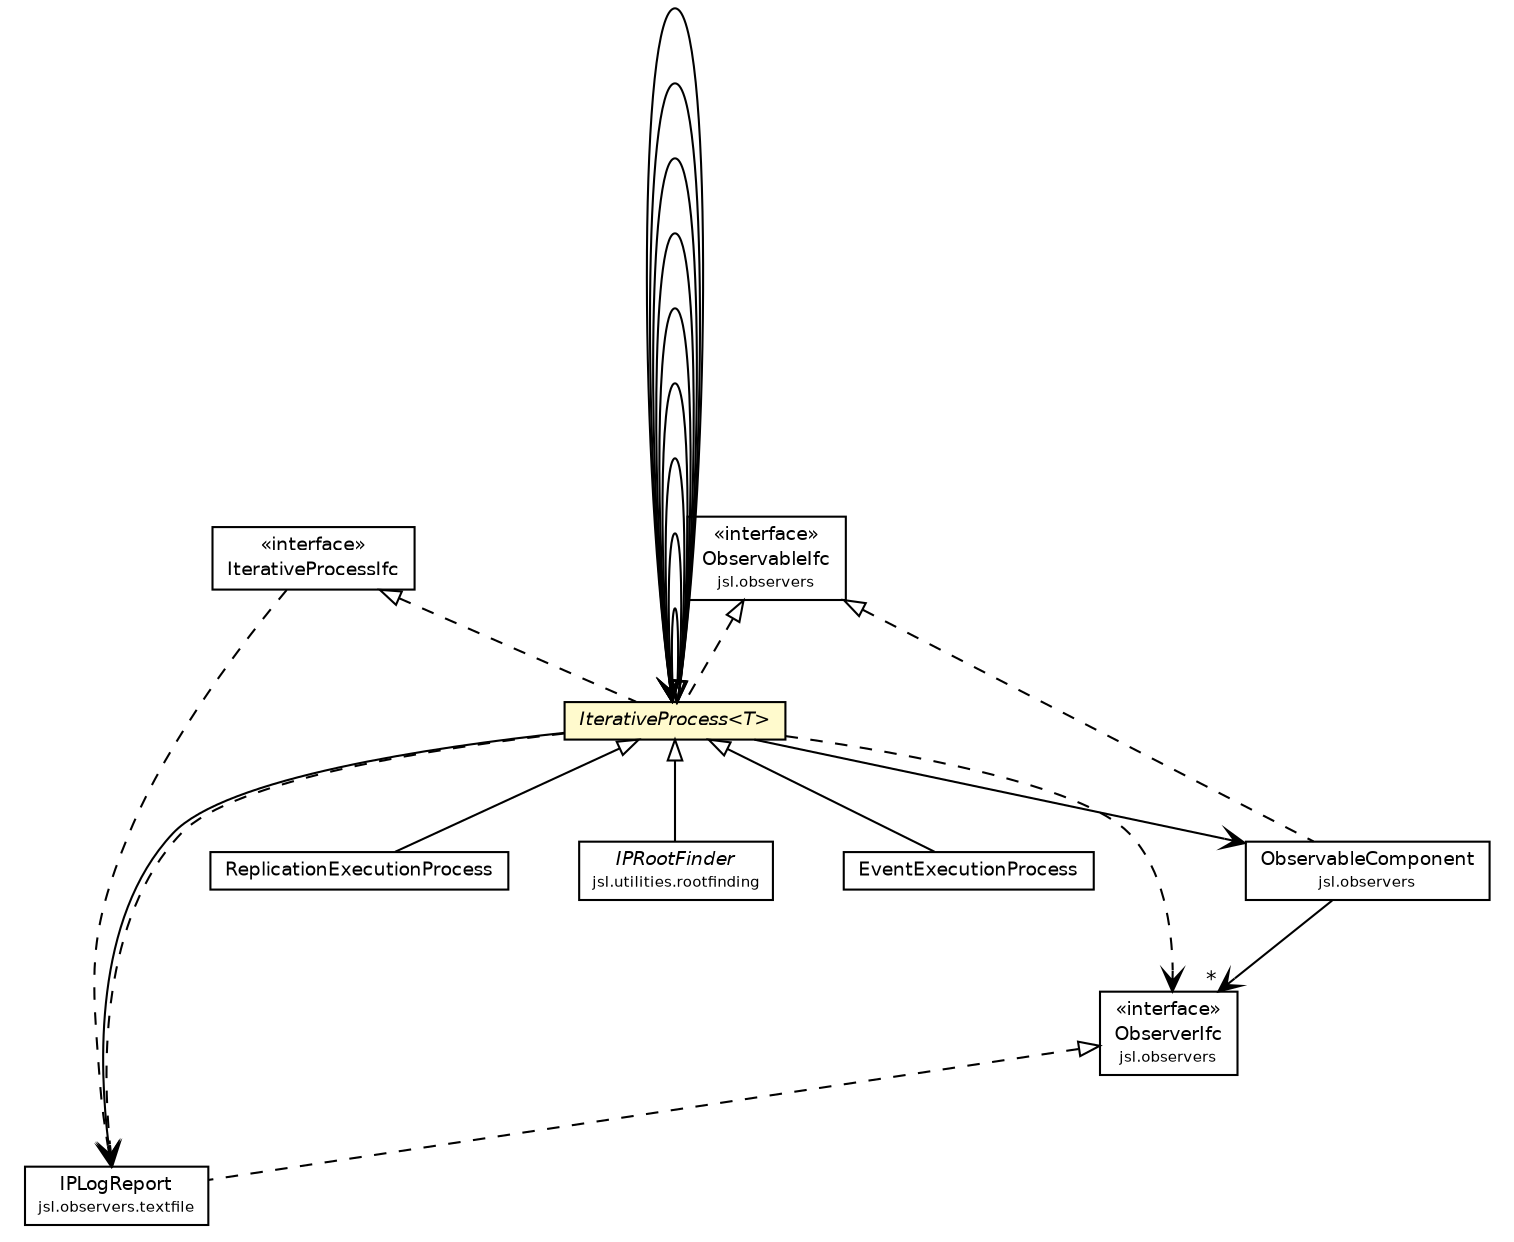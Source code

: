 #!/usr/local/bin/dot
#
# Class diagram 
# Generated by UMLGraph version 5.4 (http://www.umlgraph.org/)
#

digraph G {
	edge [fontname="Helvetica",fontsize=10,labelfontname="Helvetica",labelfontsize=10];
	node [fontname="Helvetica",fontsize=10,shape=plaintext];
	nodesep=0.25;
	ranksep=0.5;
	// jsl.modeling.Simulation.ReplicationExecutionProcess
	c106260 [label=<<table title="jsl.modeling.Simulation.ReplicationExecutionProcess" border="0" cellborder="1" cellspacing="0" cellpadding="2" port="p" href="./Simulation.ReplicationExecutionProcess.html">
		<tr><td><table border="0" cellspacing="0" cellpadding="1">
<tr><td align="center" balign="center"> ReplicationExecutionProcess </td></tr>
		</table></td></tr>
		</table>>, URL="./Simulation.ReplicationExecutionProcess.html", fontname="Helvetica", fontcolor="black", fontsize=9.0];
	// jsl.modeling.IterativeProcessIfc
	c106274 [label=<<table title="jsl.modeling.IterativeProcessIfc" border="0" cellborder="1" cellspacing="0" cellpadding="2" port="p" href="./IterativeProcessIfc.html">
		<tr><td><table border="0" cellspacing="0" cellpadding="1">
<tr><td align="center" balign="center"> &#171;interface&#187; </td></tr>
<tr><td align="center" balign="center"> IterativeProcessIfc </td></tr>
		</table></td></tr>
		</table>>, URL="./IterativeProcessIfc.html", fontname="Helvetica", fontcolor="black", fontsize=9.0];
	// jsl.modeling.IterativeProcess<T>
	c106275 [label=<<table title="jsl.modeling.IterativeProcess" border="0" cellborder="1" cellspacing="0" cellpadding="2" port="p" bgcolor="lemonChiffon" href="./IterativeProcess.html">
		<tr><td><table border="0" cellspacing="0" cellpadding="1">
<tr><td align="center" balign="center"><font face="Helvetica-Oblique"> IterativeProcess&lt;T&gt; </font></td></tr>
		</table></td></tr>
		</table>>, URL="./IterativeProcess.html", fontname="Helvetica", fontcolor="black", fontsize=9.0];
	// jsl.modeling.Executive.EventExecutionProcess
	c106281 [label=<<table title="jsl.modeling.Executive.EventExecutionProcess" border="0" cellborder="1" cellspacing="0" cellpadding="2" port="p" href="./Executive.EventExecutionProcess.html">
		<tr><td><table border="0" cellspacing="0" cellpadding="1">
<tr><td align="center" balign="center"> EventExecutionProcess </td></tr>
		</table></td></tr>
		</table>>, URL="./Executive.EventExecutionProcess.html", fontname="Helvetica", fontcolor="black", fontsize=9.0];
	// jsl.observers.ObserverIfc
	c106537 [label=<<table title="jsl.observers.ObserverIfc" border="0" cellborder="1" cellspacing="0" cellpadding="2" port="p" href="../observers/ObserverIfc.html">
		<tr><td><table border="0" cellspacing="0" cellpadding="1">
<tr><td align="center" balign="center"> &#171;interface&#187; </td></tr>
<tr><td align="center" balign="center"> ObserverIfc </td></tr>
<tr><td align="center" balign="center"><font point-size="7.0"> jsl.observers </font></td></tr>
		</table></td></tr>
		</table>>, URL="../observers/ObserverIfc.html", fontname="Helvetica", fontcolor="black", fontsize=9.0];
	// jsl.observers.ObservableIfc
	c106538 [label=<<table title="jsl.observers.ObservableIfc" border="0" cellborder="1" cellspacing="0" cellpadding="2" port="p" href="../observers/ObservableIfc.html">
		<tr><td><table border="0" cellspacing="0" cellpadding="1">
<tr><td align="center" balign="center"> &#171;interface&#187; </td></tr>
<tr><td align="center" balign="center"> ObservableIfc </td></tr>
<tr><td align="center" balign="center"><font point-size="7.0"> jsl.observers </font></td></tr>
		</table></td></tr>
		</table>>, URL="../observers/ObservableIfc.html", fontname="Helvetica", fontcolor="black", fontsize=9.0];
	// jsl.observers.ObservableComponent
	c106539 [label=<<table title="jsl.observers.ObservableComponent" border="0" cellborder="1" cellspacing="0" cellpadding="2" port="p" href="../observers/ObservableComponent.html">
		<tr><td><table border="0" cellspacing="0" cellpadding="1">
<tr><td align="center" balign="center"> ObservableComponent </td></tr>
<tr><td align="center" balign="center"><font point-size="7.0"> jsl.observers </font></td></tr>
		</table></td></tr>
		</table>>, URL="../observers/ObservableComponent.html", fontname="Helvetica", fontcolor="black", fontsize=9.0];
	// jsl.observers.textfile.IPLogReport
	c106554 [label=<<table title="jsl.observers.textfile.IPLogReport" border="0" cellborder="1" cellspacing="0" cellpadding="2" port="p" href="../observers/textfile/IPLogReport.html">
		<tr><td><table border="0" cellspacing="0" cellpadding="1">
<tr><td align="center" balign="center"> IPLogReport </td></tr>
<tr><td align="center" balign="center"><font point-size="7.0"> jsl.observers.textfile </font></td></tr>
		</table></td></tr>
		</table>>, URL="../observers/textfile/IPLogReport.html", fontname="Helvetica", fontcolor="black", fontsize=9.0];
	// jsl.utilities.rootfinding.IPRootFinder
	c106693 [label=<<table title="jsl.utilities.rootfinding.IPRootFinder" border="0" cellborder="1" cellspacing="0" cellpadding="2" port="p" href="../utilities/rootfinding/IPRootFinder.html">
		<tr><td><table border="0" cellspacing="0" cellpadding="1">
<tr><td align="center" balign="center"><font face="Helvetica-Oblique"> IPRootFinder </font></td></tr>
<tr><td align="center" balign="center"><font point-size="7.0"> jsl.utilities.rootfinding </font></td></tr>
		</table></td></tr>
		</table>>, URL="../utilities/rootfinding/IPRootFinder.html", fontname="Helvetica", fontcolor="black", fontsize=9.0];
	//jsl.modeling.Simulation.ReplicationExecutionProcess extends jsl.modeling.IterativeProcess<jsl.modeling.Executive>
	c106275:p -> c106260:p [dir=back,arrowtail=empty];
	//jsl.modeling.IterativeProcess<T> implements jsl.observers.ObservableIfc
	c106538:p -> c106275:p [dir=back,arrowtail=empty,style=dashed];
	//jsl.modeling.IterativeProcess<T> implements jsl.modeling.IterativeProcessIfc
	c106274:p -> c106275:p [dir=back,arrowtail=empty,style=dashed];
	//jsl.modeling.IterativeProcess<T>.Created extends jsl.modeling.IterativeProcess<T>.IterativeState
	c106275:p -> c106275:p [dir=back,arrowtail=empty];
	//jsl.modeling.IterativeProcess<T>.Initialized extends jsl.modeling.IterativeProcess<T>.IterativeState
	c106275:p -> c106275:p [dir=back,arrowtail=empty];
	//jsl.modeling.IterativeProcess<T>.StepCompleted extends jsl.modeling.IterativeProcess<T>.IterativeState
	c106275:p -> c106275:p [dir=back,arrowtail=empty];
	//jsl.modeling.IterativeProcess<T>.Ended extends jsl.modeling.IterativeProcess<T>.IterativeState
	c106275:p -> c106275:p [dir=back,arrowtail=empty];
	//jsl.modeling.Executive.EventExecutionProcess extends jsl.modeling.IterativeProcess<jsl.modeling.JSLEvent>
	c106275:p -> c106281:p [dir=back,arrowtail=empty];
	//jsl.observers.ObservableComponent implements jsl.observers.ObservableIfc
	c106538:p -> c106539:p [dir=back,arrowtail=empty,style=dashed];
	//jsl.observers.textfile.IPLogReport implements jsl.observers.ObserverIfc
	c106537:p -> c106554:p [dir=back,arrowtail=empty,style=dashed];
	//jsl.utilities.rootfinding.IPRootFinder extends jsl.modeling.IterativeProcess<jsl.utilities.rootfinding.RootFinderStep>
	c106275:p -> c106693:p [dir=back,arrowtail=empty];
	// jsl.modeling.IterativeProcess<T> NAVASSOC jsl.observers.textfile.IPLogReport
	c106275:p -> c106554:p [taillabel="", label="", headlabel="", fontname="Helvetica", fontcolor="black", fontsize=10.0, color="black", arrowhead=open];
	// jsl.modeling.IterativeProcess<T> NAVASSOC jsl.modeling.IterativeProcess<T>.IterativeState
	c106275:p -> c106275:p [taillabel="", label="", headlabel="", fontname="Helvetica", fontcolor="black", fontsize=10.0, color="black", arrowhead=open];
	// jsl.modeling.IterativeProcess<T> NAVASSOC jsl.modeling.IterativeProcess<T>.Created
	c106275:p -> c106275:p [taillabel="", label="", headlabel="", fontname="Helvetica", fontcolor="black", fontsize=10.0, color="black", arrowhead=open];
	// jsl.modeling.IterativeProcess<T> NAVASSOC jsl.modeling.IterativeProcess<T>.Initialized
	c106275:p -> c106275:p [taillabel="", label="", headlabel="", fontname="Helvetica", fontcolor="black", fontsize=10.0, color="black", arrowhead=open];
	// jsl.modeling.IterativeProcess<T> NAVASSOC jsl.modeling.IterativeProcess<T>.StepCompleted
	c106275:p -> c106275:p [taillabel="", label="", headlabel="", fontname="Helvetica", fontcolor="black", fontsize=10.0, color="black", arrowhead=open];
	// jsl.modeling.IterativeProcess<T> NAVASSOC jsl.modeling.IterativeProcess<T>.Ended
	c106275:p -> c106275:p [taillabel="", label="", headlabel="", fontname="Helvetica", fontcolor="black", fontsize=10.0, color="black", arrowhead=open];
	// jsl.modeling.IterativeProcess<T> NAVASSOC jsl.observers.ObservableComponent
	c106275:p -> c106539:p [taillabel="", label="", headlabel="", fontname="Helvetica", fontcolor="black", fontsize=10.0, color="black", arrowhead=open];
	// jsl.observers.ObservableComponent NAVASSOC jsl.observers.ObserverIfc
	c106539:p -> c106537:p [taillabel="", label="", headlabel="*", fontname="Helvetica", fontcolor="black", fontsize=10.0, color="black", arrowhead=open];
	// jsl.modeling.IterativeProcessIfc DEPEND jsl.observers.textfile.IPLogReport
	c106274:p -> c106554:p [taillabel="", label="", headlabel="", fontname="Helvetica", fontcolor="black", fontsize=10.0, color="black", arrowhead=open, style=dashed];
	// jsl.modeling.IterativeProcess<T> DEPEND jsl.observers.ObserverIfc
	c106275:p -> c106537:p [taillabel="", label="", headlabel="", fontname="Helvetica", fontcolor="black", fontsize=10.0, color="black", arrowhead=open, style=dashed];
	// jsl.modeling.IterativeProcess<T> DEPEND jsl.observers.textfile.IPLogReport
	c106275:p -> c106554:p [taillabel="", label="", headlabel="", fontname="Helvetica", fontcolor="black", fontsize=10.0, color="black", arrowhead=open, style=dashed];
}

